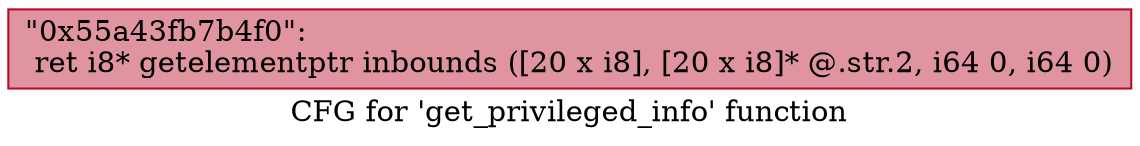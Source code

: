 digraph "CFG for 'get_privileged_info' function" {
	label="CFG for 'get_privileged_info' function";

	Node0x55a43fb7b4f0 [shape=record,color="#b70d28ff", style=filled, fillcolor="#b70d2870",label="{\"0x55a43fb7b4f0\":\l  ret i8* getelementptr inbounds ([20 x i8], [20 x i8]* @.str.2, i64 0, i64 0)\l}"];
}
